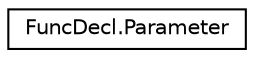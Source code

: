 digraph "Graphical Class Hierarchy"
{
 // LATEX_PDF_SIZE
  edge [fontname="Helvetica",fontsize="10",labelfontname="Helvetica",labelfontsize="10"];
  node [fontname="Helvetica",fontsize="10",shape=record];
  rankdir="LR";
  Node0 [label="FuncDecl.Parameter",height=0.2,width=0.4,color="black", fillcolor="white", style="filled",URL="$class_microsoft_1_1_z3_1_1_func_decl_1_1_parameter.html",tooltip="Function declarations can have Parameters associated with them."];
}
